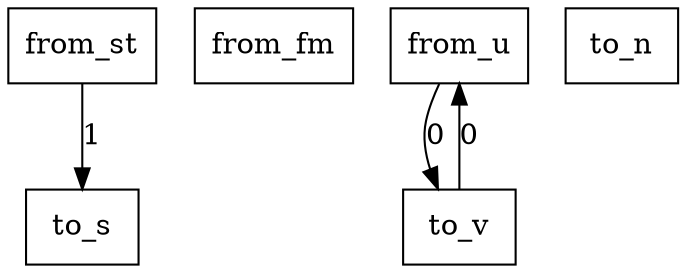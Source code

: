 digraph {
    graph [rankdir=TB
          ,bgcolor=transparent];
    node [shape=box
         ,fillcolor=white
         ,style=filled];
    0 [label=<from_st>];
    1 [label=<from_fm>];
    2 [label=<from_u>];
    3 [label=<to_n>];
    4 [label=<to_s>];
    5 [label=<to_v>];
    0 -> 4 [label=1];
    2 -> 5 [label=0];
    5 -> 2 [label=0];
}